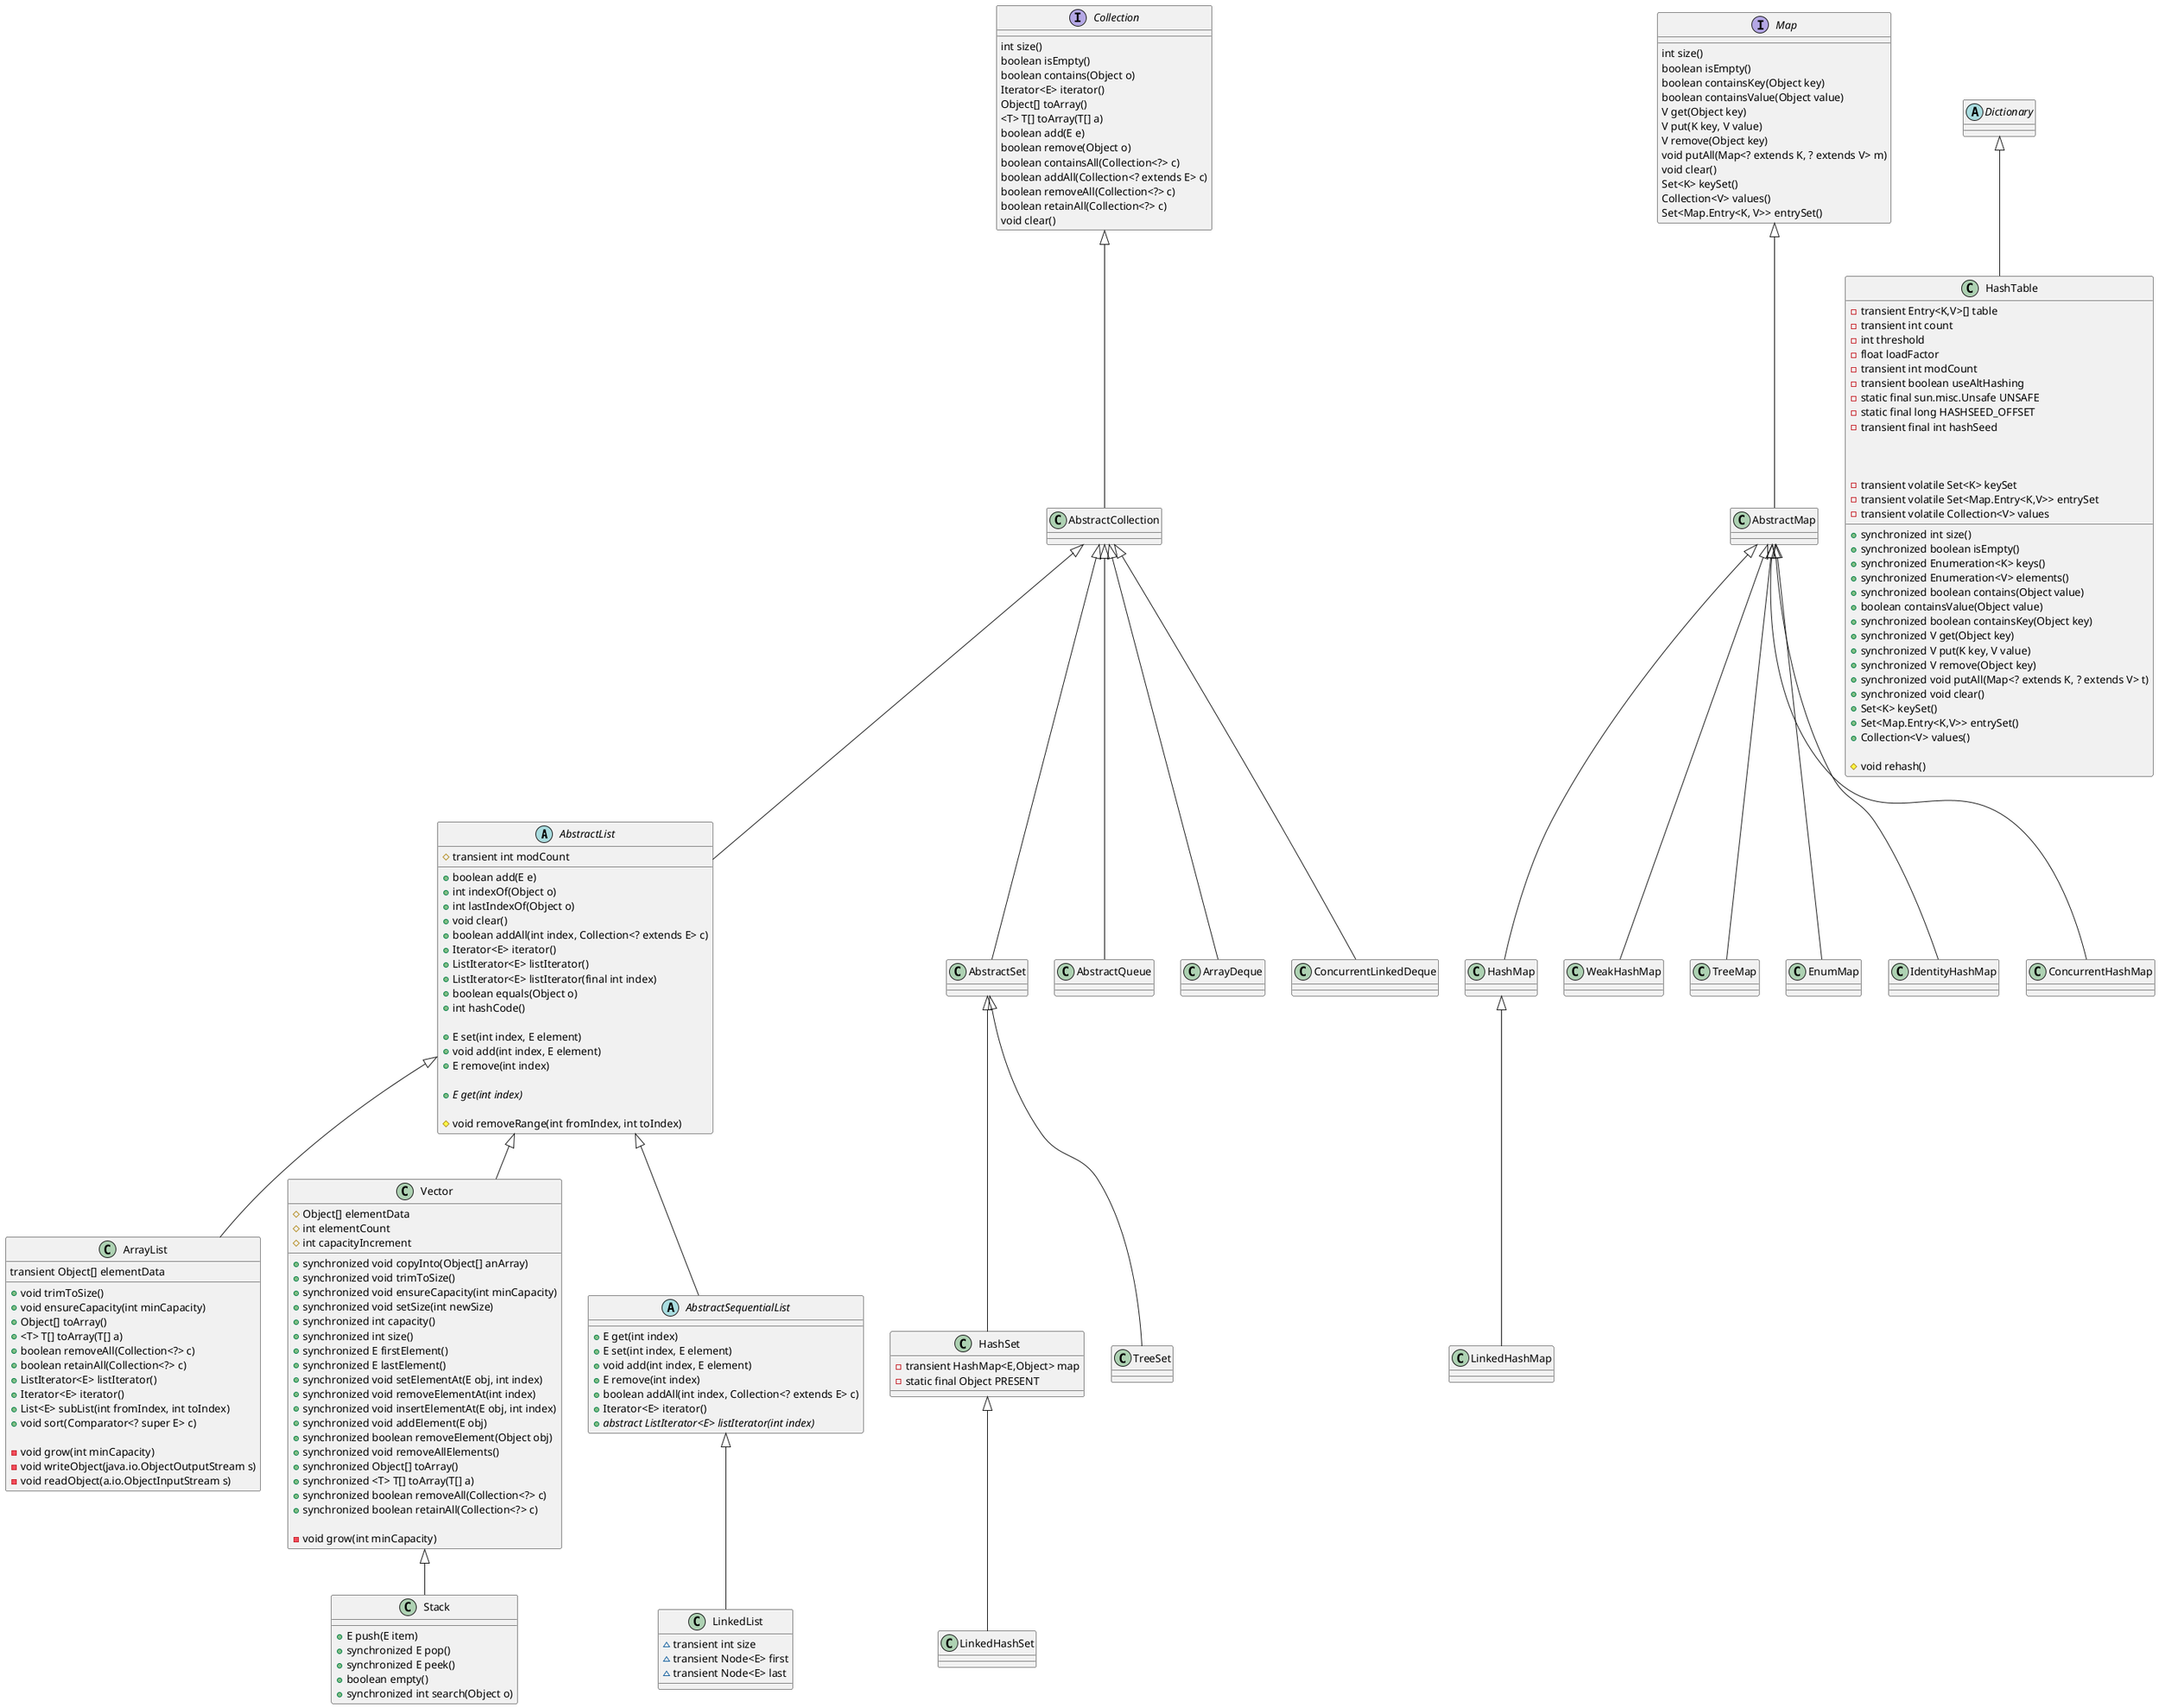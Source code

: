 @startuml


abstract class AbstractList {
    #transient int modCount

    +boolean add(E e)
    +int indexOf(Object o)
    +int lastIndexOf(Object o)
    +void clear()
    +boolean addAll(int index, Collection<? extends E> c)
    +Iterator<E> iterator()
    +ListIterator<E> listIterator()
    +ListIterator<E> listIterator(final int index)
    +boolean equals(Object o)
    +int hashCode()
    
    +E set(int index, E element)
    +void add(int index, E element)
    +E remove(int index)

    {abstract} +E get(int index)
    
    #void removeRange(int fromIndex, int toIndex)

}

class ArrayList {
    transient Object[] elementData

    +void trimToSize()
    +void ensureCapacity(int minCapacity)
    +Object[] toArray()
    +<T> T[] toArray(T[] a)
    +boolean removeAll(Collection<?> c)
    +boolean retainAll(Collection<?> c)
    +ListIterator<E> listIterator()
    +Iterator<E> iterator()
    +List<E> subList(int fromIndex, int toIndex)
    +void sort(Comparator<? super E> c)

    -void grow(int minCapacity)
    -void writeObject(java.io.ObjectOutputStream s)
    -void readObject(a.io.ObjectInputStream s)
}

class Vector {
    #Object[] elementData
    #int elementCount
    #int capacityIncrement

    +synchronized void copyInto(Object[] anArray)
    +synchronized void trimToSize()
    +synchronized void ensureCapacity(int minCapacity)
    +synchronized void setSize(int newSize)
    +synchronized int capacity()
    +synchronized int size()
    +synchronized E firstElement()
    +synchronized E lastElement()
    +synchronized void setElementAt(E obj, int index)
    +synchronized void removeElementAt(int index)
    +synchronized void insertElementAt(E obj, int index)
    +synchronized void addElement(E obj)
    +synchronized boolean removeElement(Object obj)
    +synchronized void removeAllElements()
    +synchronized Object[] toArray()
    +synchronized <T> T[] toArray(T[] a)
    +synchronized boolean removeAll(Collection<?> c)
    +synchronized boolean retainAll(Collection<?> c)

    -void grow(int minCapacity)
}

class Stack {
    +E push(E item)
    +synchronized E pop()
    +synchronized E peek()
    +boolean empty()
    +synchronized int search(Object o)
}

abstract class AbstractSequentialList {
    +E get(int index)
    +E set(int index, E element)
    +void add(int index, E element)
    +E remove(int index)
    +boolean addAll(int index, Collection<? extends E> c)
    +Iterator<E> iterator()
    {abstract} +abstract ListIterator<E> listIterator(int index)
}

class LinkedList {
    ~transient int size
    ~transient Node<E> first
    ~transient Node<E> last
}


interface Collection {
    int size()
    boolean isEmpty()
    boolean contains(Object o)
    Iterator<E> iterator()
    Object[] toArray()
    <T> T[] toArray(T[] a)
    boolean add(E e)
    boolean remove(Object o)
    boolean containsAll(Collection<?> c)
    boolean addAll(Collection<? extends E> c)
    boolean removeAll(Collection<?> c)
    boolean retainAll(Collection<?> c)
    void clear()
}

class HashSet {
    -transient HashMap<E,Object> map
    -static final Object PRESENT
}

class LinkedHashSet {

}

interface Map {
    int size()
    boolean isEmpty()
    boolean containsKey(Object key)
    boolean containsValue(Object value)
    V get(Object key)
    V put(K key, V value)
    V remove(Object key)
    void putAll(Map<? extends K, ? extends V> m)
    void clear()
    Set<K> keySet()
    Collection<V> values()
    Set<Map.Entry<K, V>> entrySet()
}

abstract class Dictionary

class HashTable {
    -transient Entry<K,V>[] table
    -transient int count
    -int threshold
    -float loadFactor
    -transient int modCount
    -transient boolean useAltHashing
    -static final sun.misc.Unsafe UNSAFE
    -static final long HASHSEED_OFFSET
    -transient final int hashSeed

    +synchronized int size()
    +synchronized boolean isEmpty()
    +synchronized Enumeration<K> keys()
    +synchronized Enumeration<V> elements()
    +synchronized boolean contains(Object value)
    +boolean containsValue(Object value)
    +synchronized boolean containsKey(Object key)
    +synchronized V get(Object key)
    +synchronized V put(K key, V value)
    +synchronized V remove(Object key)
    +synchronized void putAll(Map<? extends K, ? extends V> t)
    +synchronized void clear()
    +Set<K> keySet()
    +Set<Map.Entry<K,V>> entrySet()
    +Collection<V> values()

    #void rehash()

    -transient volatile Set<K> keySet
    -transient volatile Set<Map.Entry<K,V>> entrySet
    -transient volatile Collection<V> values
}


Collection <|-- AbstractCollection
  AbstractCollection <|-- AbstractList
    AbstractList <|-- ArrayList
    AbstractList <|-- Vector
      Vector <|-- Stack
    AbstractList <|-- AbstractSequentialList
      AbstractSequentialList <|-- LinkedList

  AbstractCollection <|-- AbstractSet
    AbstractSet <|-- HashSet
      HashSet <|-- LinkedHashSet
    AbstractSet <|-- TreeSet

  AbstractCollection <|-- AbstractQueue

  AbstractCollection <|-- ArrayDeque

  AbstractCollection <|-- ConcurrentLinkedDeque


Map <|-- AbstractMap
  AbstractMap <|-- HashMap
    HashMap <|-- LinkedHashMap
  AbstractMap <|-- WeakHashMap
  AbstractMap <|-- TreeMap
  AbstractMap <|-- EnumMap
  AbstractMap <|-- IdentityHashMap
  AbstractMap <|-- ConcurrentHashMap

Dictionary <|-- HashTable

@enduml
